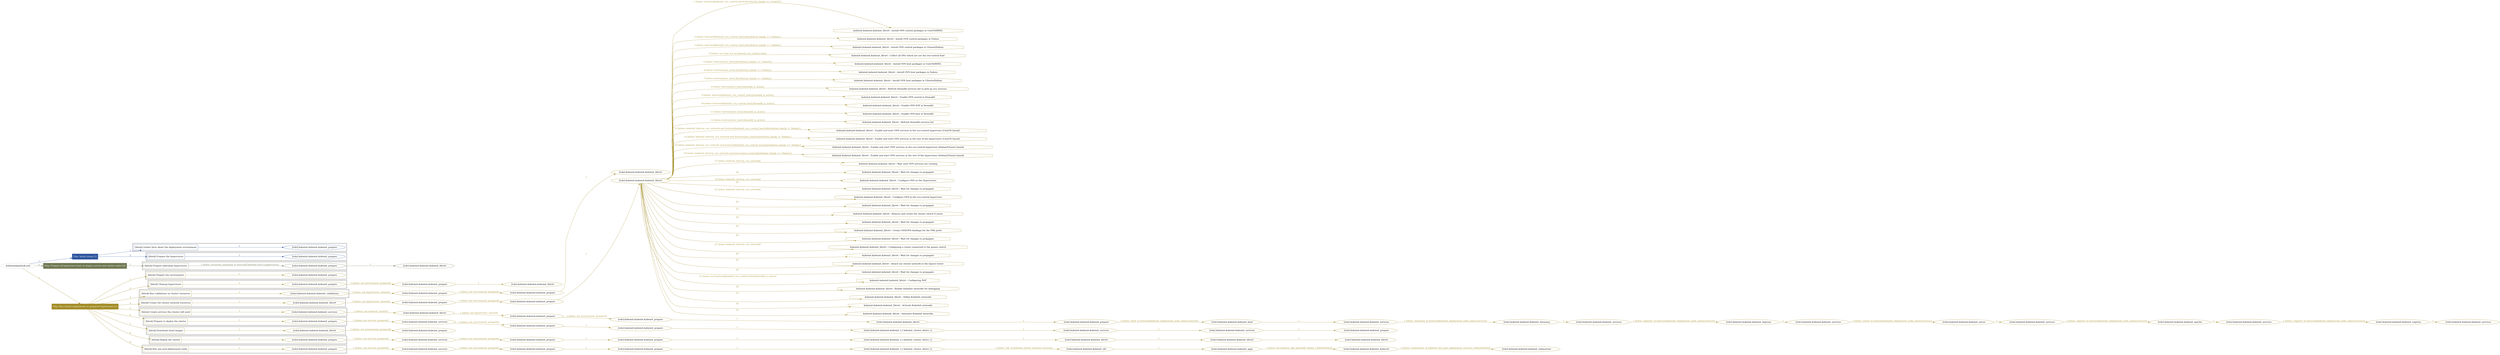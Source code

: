 digraph {
	graph [concentrate=true ordering=in rankdir=LR ratio=fill]
	edge [esep=5 sep=10]
	"kubeinit/playbook.yml" [id=root_node style=dotted]
	play_aa8a1164 [label="Play: Initial setup (1)" color="#2e569e" fontcolor="#ffffff" id=play_aa8a1164 shape=box style=filled tooltip=localhost]
	"kubeinit/playbook.yml" -> play_aa8a1164 [label="1 " color="#2e569e" fontcolor="#2e569e" id=edge_06601867 labeltooltip="1 " tooltip="1 "]
	subgraph "kubeinit.kubeinit.kubeinit_prepare" {
		role_4bb689d3 [label="[role] kubeinit.kubeinit.kubeinit_prepare" color="#2e569e" id=role_4bb689d3 tooltip="kubeinit.kubeinit.kubeinit_prepare"]
	}
	subgraph "kubeinit.kubeinit.kubeinit_prepare" {
		role_4627e370 [label="[role] kubeinit.kubeinit.kubeinit_prepare" color="#2e569e" id=role_4627e370 tooltip="kubeinit.kubeinit.kubeinit_prepare"]
	}
	subgraph "Play: Initial setup (1)" {
		play_aa8a1164 -> block_30afb9fa [label=1 color="#2e569e" fontcolor="#2e569e" id=edge_e6d8d65d labeltooltip=1 tooltip=1]
		subgraph cluster_block_30afb9fa {
			block_30afb9fa [label="[block] Gather facts about the deployment environment" color="#2e569e" id=block_30afb9fa labeltooltip="Gather facts about the deployment environment" shape=box tooltip="Gather facts about the deployment environment"]
			block_30afb9fa -> role_4bb689d3 [label="1 " color="#2e569e" fontcolor="#2e569e" id=edge_051b5b26 labeltooltip="1 " tooltip="1 "]
		}
		play_aa8a1164 -> block_9cf5914d [label=2 color="#2e569e" fontcolor="#2e569e" id=edge_3225a58e labeltooltip=2 tooltip=2]
		subgraph cluster_block_9cf5914d {
			block_9cf5914d [label="[block] Prepare the hypervisors" color="#2e569e" id=block_9cf5914d labeltooltip="Prepare the hypervisors" shape=box tooltip="Prepare the hypervisors"]
			block_9cf5914d -> role_4627e370 [label="1 " color="#2e569e" fontcolor="#2e569e" id=edge_e3abad60 labeltooltip="1 " tooltip="1 "]
		}
	}
	play_52723daf [label="Play: Prepare all hypervisor hosts to deploy service and cluster nodes (0)" color="#707953" fontcolor="#ffffff" id=play_52723daf shape=box style=filled tooltip="Play: Prepare all hypervisor hosts to deploy service and cluster nodes (0)"]
	"kubeinit/playbook.yml" -> play_52723daf [label="2 " color="#707953" fontcolor="#707953" id=edge_bdea8274 labeltooltip="2 " tooltip="2 "]
	subgraph "kubeinit.kubeinit.kubeinit_libvirt" {
		role_d6b12c61 [label="[role] kubeinit.kubeinit.kubeinit_libvirt" color="#707953" id=role_d6b12c61 tooltip="kubeinit.kubeinit.kubeinit_libvirt"]
	}
	subgraph "kubeinit.kubeinit.kubeinit_prepare" {
		role_0e143484 [label="[role] kubeinit.kubeinit.kubeinit_prepare" color="#707953" id=role_0e143484 tooltip="kubeinit.kubeinit.kubeinit_prepare"]
		role_0e143484 -> role_d6b12c61 [label="1 " color="#707953" fontcolor="#707953" id=edge_0586b7db labeltooltip="1 " tooltip="1 "]
	}
	subgraph "Play: Prepare all hypervisor hosts to deploy service and cluster nodes (0)" {
		play_52723daf -> block_334c2510 [label=1 color="#707953" fontcolor="#707953" id=edge_02b65649 labeltooltip=1 tooltip=1]
		subgraph cluster_block_334c2510 {
			block_334c2510 [label="[block] Prepare individual hypervisors" color="#707953" id=block_334c2510 labeltooltip="Prepare individual hypervisors" shape=box tooltip="Prepare individual hypervisors"]
			block_334c2510 -> role_0e143484 [label="1 [when: inventory_hostname in hostvars['kubeinit-facts'].hypervisors]" color="#707953" fontcolor="#707953" id=edge_73fe3179 labeltooltip="1 [when: inventory_hostname in hostvars['kubeinit-facts'].hypervisors]" tooltip="1 [when: inventory_hostname in hostvars['kubeinit-facts'].hypervisors]"]
		}
	}
	play_78fe11b5 [label="Play: Run cluster deployment on prepared hypervisors (1)" color="#a48d28" fontcolor="#ffffff" id=play_78fe11b5 shape=box style=filled tooltip=localhost]
	"kubeinit/playbook.yml" -> play_78fe11b5 [label="3 " color="#a48d28" fontcolor="#a48d28" id=edge_cf79c18e labeltooltip="3 " tooltip="3 "]
	subgraph "kubeinit.kubeinit.kubeinit_prepare" {
		role_4c95ae25 [label="[role] kubeinit.kubeinit.kubeinit_prepare" color="#a48d28" id=role_4c95ae25 tooltip="kubeinit.kubeinit.kubeinit_prepare"]
	}
	subgraph "kubeinit.kubeinit.kubeinit_libvirt" {
		role_9223da43 [label="[role] kubeinit.kubeinit.kubeinit_libvirt" color="#a48d28" id=role_9223da43 tooltip="kubeinit.kubeinit.kubeinit_libvirt"]
	}
	subgraph "kubeinit.kubeinit.kubeinit_prepare" {
		role_b6648165 [label="[role] kubeinit.kubeinit.kubeinit_prepare" color="#a48d28" id=role_b6648165 tooltip="kubeinit.kubeinit.kubeinit_prepare"]
		role_b6648165 -> role_9223da43 [label="1 " color="#a48d28" fontcolor="#a48d28" id=edge_08611e0c labeltooltip="1 " tooltip="1 "]
	}
	subgraph "kubeinit.kubeinit.kubeinit_prepare" {
		role_218617bb [label="[role] kubeinit.kubeinit.kubeinit_prepare" color="#a48d28" id=role_218617bb tooltip="kubeinit.kubeinit.kubeinit_prepare"]
		role_218617bb -> role_b6648165 [label="1 [when: not environment_prepared]" color="#a48d28" fontcolor="#a48d28" id=edge_653dab65 labeltooltip="1 [when: not environment_prepared]" tooltip="1 [when: not environment_prepared]"]
	}
	subgraph "kubeinit.kubeinit.kubeinit_libvirt" {
		role_b5df7c77 [label="[role] kubeinit.kubeinit.kubeinit_libvirt" color="#a48d28" id=role_b5df7c77 tooltip="kubeinit.kubeinit.kubeinit_libvirt"]
	}
	subgraph "kubeinit.kubeinit.kubeinit_prepare" {
		role_5a88a402 [label="[role] kubeinit.kubeinit.kubeinit_prepare" color="#a48d28" id=role_5a88a402 tooltip="kubeinit.kubeinit.kubeinit_prepare"]
		role_5a88a402 -> role_b5df7c77 [label="1 " color="#a48d28" fontcolor="#a48d28" id=edge_f2cbe877 labeltooltip="1 " tooltip="1 "]
	}
	subgraph "kubeinit.kubeinit.kubeinit_prepare" {
		role_97fc3e10 [label="[role] kubeinit.kubeinit.kubeinit_prepare" color="#a48d28" id=role_97fc3e10 tooltip="kubeinit.kubeinit.kubeinit_prepare"]
		role_97fc3e10 -> role_5a88a402 [label="1 [when: not environment_prepared]" color="#a48d28" fontcolor="#a48d28" id=edge_0b2d8825 labeltooltip="1 [when: not environment_prepared]" tooltip="1 [when: not environment_prepared]"]
	}
	subgraph "kubeinit.kubeinit.kubeinit_validations" {
		role_fb14c5b1 [label="[role] kubeinit.kubeinit.kubeinit_validations" color="#a48d28" id=role_fb14c5b1 tooltip="kubeinit.kubeinit.kubeinit_validations"]
		role_fb14c5b1 -> role_97fc3e10 [label="1 [when: not hypervisors_cleaned]" color="#a48d28" fontcolor="#a48d28" id=edge_23f7e922 labeltooltip="1 [when: not hypervisors_cleaned]" tooltip="1 [when: not hypervisors_cleaned]"]
	}
	subgraph "kubeinit.kubeinit.kubeinit_libvirt" {
		role_0a670168 [label="[role] kubeinit.kubeinit.kubeinit_libvirt" color="#a48d28" id=role_0a670168 tooltip="kubeinit.kubeinit.kubeinit_libvirt"]
		task_1aebe1fc [label="kubeinit.kubeinit.kubeinit_libvirt : Install OVN central packages in CentOS/RHEL" color="#a48d28" id=task_1aebe1fc shape=octagon tooltip="kubeinit.kubeinit.kubeinit_libvirt : Install OVN central packages in CentOS/RHEL"]
		role_0a670168 -> task_1aebe1fc [label="1 [when: hostvars[kubeinit_ovn_central_host].distribution_family == 'CentOS']" color="#a48d28" fontcolor="#a48d28" id=edge_38c33ccf labeltooltip="1 [when: hostvars[kubeinit_ovn_central_host].distribution_family == 'CentOS']" tooltip="1 [when: hostvars[kubeinit_ovn_central_host].distribution_family == 'CentOS']"]
		task_debc1d5b [label="kubeinit.kubeinit.kubeinit_libvirt : Install OVN central packages in Fedora" color="#a48d28" id=task_debc1d5b shape=octagon tooltip="kubeinit.kubeinit.kubeinit_libvirt : Install OVN central packages in Fedora"]
		role_0a670168 -> task_debc1d5b [label="2 [when: hostvars[kubeinit_ovn_central_host].distribution_family == 'Fedora']" color="#a48d28" fontcolor="#a48d28" id=edge_e276e287 labeltooltip="2 [when: hostvars[kubeinit_ovn_central_host].distribution_family == 'Fedora']" tooltip="2 [when: hostvars[kubeinit_ovn_central_host].distribution_family == 'Fedora']"]
		task_9d0d2e19 [label="kubeinit.kubeinit.kubeinit_libvirt : Install OVN central packages in Ubuntu/Debian" color="#a48d28" id=task_9d0d2e19 shape=octagon tooltip="kubeinit.kubeinit.kubeinit_libvirt : Install OVN central packages in Ubuntu/Debian"]
		role_0a670168 -> task_9d0d2e19 [label="3 [when: hostvars[kubeinit_ovn_central_host].distribution_family == 'Debian']" color="#a48d28" fontcolor="#a48d28" id=edge_c5128bc2 labeltooltip="3 [when: hostvars[kubeinit_ovn_central_host].distribution_family == 'Debian']" tooltip="3 [when: hostvars[kubeinit_ovn_central_host].distribution_family == 'Debian']"]
		task_971ddeb7 [label="kubeinit.kubeinit.kubeinit_libvirt : Collect all HVs which are not the ovn-central host" color="#a48d28" id=task_971ddeb7 shape=octagon tooltip="kubeinit.kubeinit.kubeinit_libvirt : Collect all HVs which are not the ovn-central host"]
		role_0a670168 -> task_971ddeb7 [label="4 [when: ovn_host not in kubeinit_ovn_central_host]" color="#a48d28" fontcolor="#a48d28" id=edge_43ebec32 labeltooltip="4 [when: ovn_host not in kubeinit_ovn_central_host]" tooltip="4 [when: ovn_host not in kubeinit_ovn_central_host]"]
		task_8dd91e75 [label="kubeinit.kubeinit.kubeinit_libvirt : Install OVN host packages in CentOS/RHEL" color="#a48d28" id=task_8dd91e75 shape=octagon tooltip="kubeinit.kubeinit.kubeinit_libvirt : Install OVN host packages in CentOS/RHEL"]
		role_0a670168 -> task_8dd91e75 [label="5 [when: hostvars[ovn_host].distribution_family == 'CentOS']" color="#a48d28" fontcolor="#a48d28" id=edge_561c0aa5 labeltooltip="5 [when: hostvars[ovn_host].distribution_family == 'CentOS']" tooltip="5 [when: hostvars[ovn_host].distribution_family == 'CentOS']"]
		task_74afdff1 [label="kubeinit.kubeinit.kubeinit_libvirt : Install OVN host packages in Fedora" color="#a48d28" id=task_74afdff1 shape=octagon tooltip="kubeinit.kubeinit.kubeinit_libvirt : Install OVN host packages in Fedora"]
		role_0a670168 -> task_74afdff1 [label="6 [when: hostvars[ovn_host].distribution_family == 'Fedora']" color="#a48d28" fontcolor="#a48d28" id=edge_0bba84c2 labeltooltip="6 [when: hostvars[ovn_host].distribution_family == 'Fedora']" tooltip="6 [when: hostvars[ovn_host].distribution_family == 'Fedora']"]
		task_9badb8f3 [label="kubeinit.kubeinit.kubeinit_libvirt : Install OVN host packages in Ubuntu/Debian" color="#a48d28" id=task_9badb8f3 shape=octagon tooltip="kubeinit.kubeinit.kubeinit_libvirt : Install OVN host packages in Ubuntu/Debian"]
		role_0a670168 -> task_9badb8f3 [label="7 [when: hostvars[ovn_host].distribution_family == 'Debian']" color="#a48d28" fontcolor="#a48d28" id=edge_dbd6ce94 labeltooltip="7 [when: hostvars[ovn_host].distribution_family == 'Debian']" tooltip="7 [when: hostvars[ovn_host].distribution_family == 'Debian']"]
		task_0dc0179a [label="kubeinit.kubeinit.kubeinit_libvirt : Refresh firewalld services list to pick up ovn services" color="#a48d28" id=task_0dc0179a shape=octagon tooltip="kubeinit.kubeinit.kubeinit_libvirt : Refresh firewalld services list to pick up ovn services"]
		role_0a670168 -> task_0dc0179a [label="8 [when: hostvars[ovn_host].firewalld_is_active]" color="#a48d28" fontcolor="#a48d28" id=edge_e1913889 labeltooltip="8 [when: hostvars[ovn_host].firewalld_is_active]" tooltip="8 [when: hostvars[ovn_host].firewalld_is_active]"]
		task_ab55eaba [label="kubeinit.kubeinit.kubeinit_libvirt : Enable OVN central in firewalld" color="#a48d28" id=task_ab55eaba shape=octagon tooltip="kubeinit.kubeinit.kubeinit_libvirt : Enable OVN central in firewalld"]
		role_0a670168 -> task_ab55eaba [label="9 [when: hostvars[kubeinit_ovn_central_host].firewalld_is_active]" color="#a48d28" fontcolor="#a48d28" id=edge_b621968d labeltooltip="9 [when: hostvars[kubeinit_ovn_central_host].firewalld_is_active]" tooltip="9 [when: hostvars[kubeinit_ovn_central_host].firewalld_is_active]"]
		task_adc1c9c7 [label="kubeinit.kubeinit.kubeinit_libvirt : Enable OVN NAT in firewalld" color="#a48d28" id=task_adc1c9c7 shape=octagon tooltip="kubeinit.kubeinit.kubeinit_libvirt : Enable OVN NAT in firewalld"]
		role_0a670168 -> task_adc1c9c7 [label="10 [when: hostvars[kubeinit_ovn_central_host].firewalld_is_active]" color="#a48d28" fontcolor="#a48d28" id=edge_42b20a0a labeltooltip="10 [when: hostvars[kubeinit_ovn_central_host].firewalld_is_active]" tooltip="10 [when: hostvars[kubeinit_ovn_central_host].firewalld_is_active]"]
		task_aa9661ab [label="kubeinit.kubeinit.kubeinit_libvirt : Enable OVN host in firewalld" color="#a48d28" id=task_aa9661ab shape=octagon tooltip="kubeinit.kubeinit.kubeinit_libvirt : Enable OVN host in firewalld"]
		role_0a670168 -> task_aa9661ab [label="11 [when: hostvars[ovn_host].firewalld_is_active]" color="#a48d28" fontcolor="#a48d28" id=edge_605cc2de labeltooltip="11 [when: hostvars[ovn_host].firewalld_is_active]" tooltip="11 [when: hostvars[ovn_host].firewalld_is_active]"]
		task_4ce98226 [label="kubeinit.kubeinit.kubeinit_libvirt : Refresh firewalld services list" color="#a48d28" id=task_4ce98226 shape=octagon tooltip="kubeinit.kubeinit.kubeinit_libvirt : Refresh firewalld services list"]
		role_0a670168 -> task_4ce98226 [label="12 [when: hostvars[ovn_host].firewalld_is_active]" color="#a48d28" fontcolor="#a48d28" id=edge_6d0a8350 labeltooltip="12 [when: hostvars[ovn_host].firewalld_is_active]" tooltip="12 [when: hostvars[ovn_host].firewalld_is_active]"]
		task_5852bfbe [label="kubeinit.kubeinit.kubeinit_libvirt : Enable and start OVN services in the ovn-central hypervisor (CentOS based)" color="#a48d28" id=task_5852bfbe shape=octagon tooltip="kubeinit.kubeinit.kubeinit_libvirt : Enable and start OVN services in the ovn-central hypervisor (CentOS based)"]
		role_0a670168 -> task_5852bfbe [label="13 [when: kubeinit_destroy_ovn_network and hostvars[kubeinit_ovn_central_host].distribution_family != 'Debian']" color="#a48d28" fontcolor="#a48d28" id=edge_c079ef64 labeltooltip="13 [when: kubeinit_destroy_ovn_network and hostvars[kubeinit_ovn_central_host].distribution_family != 'Debian']" tooltip="13 [when: kubeinit_destroy_ovn_network and hostvars[kubeinit_ovn_central_host].distribution_family != 'Debian']"]
		task_549754eb [label="kubeinit.kubeinit.kubeinit_libvirt : Enable and start OVN services in the rest of the hypervisors (CentOS based)" color="#a48d28" id=task_549754eb shape=octagon tooltip="kubeinit.kubeinit.kubeinit_libvirt : Enable and start OVN services in the rest of the hypervisors (CentOS based)"]
		role_0a670168 -> task_549754eb [label="14 [when: kubeinit_destroy_ovn_network and hostvars[ovn_host].distribution_family != 'Debian']" color="#a48d28" fontcolor="#a48d28" id=edge_356cc08b labeltooltip="14 [when: kubeinit_destroy_ovn_network and hostvars[ovn_host].distribution_family != 'Debian']" tooltip="14 [when: kubeinit_destroy_ovn_network and hostvars[ovn_host].distribution_family != 'Debian']"]
		task_7a683de3 [label="kubeinit.kubeinit.kubeinit_libvirt : Enable and start OVN services in the ovn-central hypervisor (Debian/Ubuntu based)" color="#a48d28" id=task_7a683de3 shape=octagon tooltip="kubeinit.kubeinit.kubeinit_libvirt : Enable and start OVN services in the ovn-central hypervisor (Debian/Ubuntu based)"]
		role_0a670168 -> task_7a683de3 [label="15 [when: kubeinit_destroy_ovn_network and hostvars[kubeinit_ovn_central_host].distribution_family == 'Debian']" color="#a48d28" fontcolor="#a48d28" id=edge_3a0b34a3 labeltooltip="15 [when: kubeinit_destroy_ovn_network and hostvars[kubeinit_ovn_central_host].distribution_family == 'Debian']" tooltip="15 [when: kubeinit_destroy_ovn_network and hostvars[kubeinit_ovn_central_host].distribution_family == 'Debian']"]
		task_d0592c25 [label="kubeinit.kubeinit.kubeinit_libvirt : Enable and start OVN services in the rest of the hypervisors (Debian/Ubuntu based)" color="#a48d28" id=task_d0592c25 shape=octagon tooltip="kubeinit.kubeinit.kubeinit_libvirt : Enable and start OVN services in the rest of the hypervisors (Debian/Ubuntu based)"]
		role_0a670168 -> task_d0592c25 [label="16 [when: kubeinit_destroy_ovn_network and hostvars[ovn_host].distribution_family == 'Debian']" color="#a48d28" fontcolor="#a48d28" id=edge_49d188a4 labeltooltip="16 [when: kubeinit_destroy_ovn_network and hostvars[ovn_host].distribution_family == 'Debian']" tooltip="16 [when: kubeinit_destroy_ovn_network and hostvars[ovn_host].distribution_family == 'Debian']"]
		task_be7d102e [label="kubeinit.kubeinit.kubeinit_libvirt : Wait until OVN services are running" color="#a48d28" id=task_be7d102e shape=octagon tooltip="kubeinit.kubeinit.kubeinit_libvirt : Wait until OVN services are running"]
		role_0a670168 -> task_be7d102e [label="17 [when: kubeinit_destroy_ovn_network]" color="#a48d28" fontcolor="#a48d28" id=edge_b4d4a021 labeltooltip="17 [when: kubeinit_destroy_ovn_network]" tooltip="17 [when: kubeinit_destroy_ovn_network]"]
		task_5d211659 [label="kubeinit.kubeinit.kubeinit_libvirt : Wait for changes to propagate" color="#a48d28" id=task_5d211659 shape=octagon tooltip="kubeinit.kubeinit.kubeinit_libvirt : Wait for changes to propagate"]
		role_0a670168 -> task_5d211659 [label="18 " color="#a48d28" fontcolor="#a48d28" id=edge_e2fc09ab labeltooltip="18 " tooltip="18 "]
		task_b386acae [label="kubeinit.kubeinit.kubeinit_libvirt : Configure OVS on the Hypervisors" color="#a48d28" id=task_b386acae shape=octagon tooltip="kubeinit.kubeinit.kubeinit_libvirt : Configure OVS on the Hypervisors"]
		role_0a670168 -> task_b386acae [label="19 [when: kubeinit_destroy_ovn_network]" color="#a48d28" fontcolor="#a48d28" id=edge_1a9f0cf1 labeltooltip="19 [when: kubeinit_destroy_ovn_network]" tooltip="19 [when: kubeinit_destroy_ovn_network]"]
		task_c3dd55b7 [label="kubeinit.kubeinit.kubeinit_libvirt : Wait for changes to propagate" color="#a48d28" id=task_c3dd55b7 shape=octagon tooltip="kubeinit.kubeinit.kubeinit_libvirt : Wait for changes to propagate"]
		role_0a670168 -> task_c3dd55b7 [label="20 " color="#a48d28" fontcolor="#a48d28" id=edge_abcf8d55 labeltooltip="20 " tooltip="20 "]
		task_1af4ba11 [label="kubeinit.kubeinit.kubeinit_libvirt : Configure OVN in the ovn-central hypervisor" color="#a48d28" id=task_1af4ba11 shape=octagon tooltip="kubeinit.kubeinit.kubeinit_libvirt : Configure OVN in the ovn-central hypervisor"]
		role_0a670168 -> task_1af4ba11 [label="21 [when: kubeinit_destroy_ovn_network]" color="#a48d28" fontcolor="#a48d28" id=edge_6bf67103 labeltooltip="21 [when: kubeinit_destroy_ovn_network]" tooltip="21 [when: kubeinit_destroy_ovn_network]"]
		task_320e5197 [label="kubeinit.kubeinit.kubeinit_libvirt : Wait for changes to propagate" color="#a48d28" id=task_320e5197 shape=octagon tooltip="kubeinit.kubeinit.kubeinit_libvirt : Wait for changes to propagate"]
		role_0a670168 -> task_320e5197 [label="22 " color="#a48d28" fontcolor="#a48d28" id=edge_45995d50 labeltooltip="22 " tooltip="22 "]
		task_32b813e7 [label="kubeinit.kubeinit.kubeinit_libvirt : Remove and create the cluster switch if exists" color="#a48d28" id=task_32b813e7 shape=octagon tooltip="kubeinit.kubeinit.kubeinit_libvirt : Remove and create the cluster switch if exists"]
		role_0a670168 -> task_32b813e7 [label="23 " color="#a48d28" fontcolor="#a48d28" id=edge_846dd99f labeltooltip="23 " tooltip="23 "]
		task_c931d7e8 [label="kubeinit.kubeinit.kubeinit_libvirt : Wait for changes to propagate" color="#a48d28" id=task_c931d7e8 shape=octagon tooltip="kubeinit.kubeinit.kubeinit_libvirt : Wait for changes to propagate"]
		role_0a670168 -> task_c931d7e8 [label="24 " color="#a48d28" fontcolor="#a48d28" id=edge_19a8f95a labeltooltip="24 " tooltip="24 "]
		task_beddda12 [label="kubeinit.kubeinit.kubeinit_libvirt : Create OVS/OVN bindings for the VMs ports" color="#a48d28" id=task_beddda12 shape=octagon tooltip="kubeinit.kubeinit.kubeinit_libvirt : Create OVS/OVN bindings for the VMs ports"]
		role_0a670168 -> task_beddda12 [label="25 " color="#a48d28" fontcolor="#a48d28" id=edge_63f04827 labeltooltip="25 " tooltip="25 "]
		task_142d5f47 [label="kubeinit.kubeinit.kubeinit_libvirt : Wait for changes to propagate" color="#a48d28" id=task_142d5f47 shape=octagon tooltip="kubeinit.kubeinit.kubeinit_libvirt : Wait for changes to propagate"]
		role_0a670168 -> task_142d5f47 [label="26 " color="#a48d28" fontcolor="#a48d28" id=edge_874e55cb labeltooltip="26 " tooltip="26 "]
		task_25040fed [label="kubeinit.kubeinit.kubeinit_libvirt : Configuring a router connected to the guests switch" color="#a48d28" id=task_25040fed shape=octagon tooltip="kubeinit.kubeinit.kubeinit_libvirt : Configuring a router connected to the guests switch"]
		role_0a670168 -> task_25040fed [label="27 [when: kubeinit_destroy_ovn_network]" color="#a48d28" fontcolor="#a48d28" id=edge_bbf46869 labeltooltip="27 [when: kubeinit_destroy_ovn_network]" tooltip="27 [when: kubeinit_destroy_ovn_network]"]
		task_f37efe1b [label="kubeinit.kubeinit.kubeinit_libvirt : Wait for changes to propagate" color="#a48d28" id=task_f37efe1b shape=octagon tooltip="kubeinit.kubeinit.kubeinit_libvirt : Wait for changes to propagate"]
		role_0a670168 -> task_f37efe1b [label="28 " color="#a48d28" fontcolor="#a48d28" id=edge_28be3830 labeltooltip="28 " tooltip="28 "]
		task_bee95261 [label="kubeinit.kubeinit.kubeinit_libvirt : Attach our cluster network to the logical router" color="#a48d28" id=task_bee95261 shape=octagon tooltip="kubeinit.kubeinit.kubeinit_libvirt : Attach our cluster network to the logical router"]
		role_0a670168 -> task_bee95261 [label="29 " color="#a48d28" fontcolor="#a48d28" id=edge_aaa38bd6 labeltooltip="29 " tooltip="29 "]
		task_0bc21d76 [label="kubeinit.kubeinit.kubeinit_libvirt : Wait for changes to propagate" color="#a48d28" id=task_0bc21d76 shape=octagon tooltip="kubeinit.kubeinit.kubeinit_libvirt : Wait for changes to propagate"]
		role_0a670168 -> task_0bc21d76 [label="30 " color="#a48d28" fontcolor="#a48d28" id=edge_28caca2a labeltooltip="30 " tooltip="30 "]
		task_e71c1742 [label="kubeinit.kubeinit.kubeinit_libvirt : Configuring NAT" color="#a48d28" id=task_e71c1742 shape=octagon tooltip="kubeinit.kubeinit.kubeinit_libvirt : Configuring NAT"]
		role_0a670168 -> task_e71c1742 [label="31 [when: not hostvars[kubeinit_ovn_central_host].firewalld_is_active]" color="#a48d28" fontcolor="#a48d28" id=edge_6ad4c24b labeltooltip="31 [when: not hostvars[kubeinit_ovn_central_host].firewalld_is_active]" tooltip="31 [when: not hostvars[kubeinit_ovn_central_host].firewalld_is_active]"]
		task_26de51e0 [label="kubeinit.kubeinit.kubeinit_libvirt : Render KubeInit networks for debugging" color="#a48d28" id=task_26de51e0 shape=octagon tooltip="kubeinit.kubeinit.kubeinit_libvirt : Render KubeInit networks for debugging"]
		role_0a670168 -> task_26de51e0 [label="32 " color="#a48d28" fontcolor="#a48d28" id=edge_e31b5775 labeltooltip="32 " tooltip="32 "]
		task_b95ad370 [label="kubeinit.kubeinit.kubeinit_libvirt : Define KubeInit networks" color="#a48d28" id=task_b95ad370 shape=octagon tooltip="kubeinit.kubeinit.kubeinit_libvirt : Define KubeInit networks"]
		role_0a670168 -> task_b95ad370 [label="33 " color="#a48d28" fontcolor="#a48d28" id=edge_9da3dac7 labeltooltip="33 " tooltip="33 "]
		task_30c48750 [label="kubeinit.kubeinit.kubeinit_libvirt : Activate KubeInit networks" color="#a48d28" id=task_30c48750 shape=octagon tooltip="kubeinit.kubeinit.kubeinit_libvirt : Activate KubeInit networks"]
		role_0a670168 -> task_30c48750 [label="34 " color="#a48d28" fontcolor="#a48d28" id=edge_f4b406aa labeltooltip="34 " tooltip="34 "]
		task_37d0d768 [label="kubeinit.kubeinit.kubeinit_libvirt : Autostart KubeInit networks" color="#a48d28" id=task_37d0d768 shape=octagon tooltip="kubeinit.kubeinit.kubeinit_libvirt : Autostart KubeInit networks"]
		role_0a670168 -> task_37d0d768 [label="35 " color="#a48d28" fontcolor="#a48d28" id=edge_fc2a56d5 labeltooltip="35 " tooltip="35 "]
	}
	subgraph "kubeinit.kubeinit.kubeinit_prepare" {
		role_9fc86904 [label="[role] kubeinit.kubeinit.kubeinit_prepare" color="#a48d28" id=role_9fc86904 tooltip="kubeinit.kubeinit.kubeinit_prepare"]
		role_9fc86904 -> role_0a670168 [label="1 " color="#a48d28" fontcolor="#a48d28" id=edge_a0603b35 labeltooltip="1 " tooltip="1 "]
	}
	subgraph "kubeinit.kubeinit.kubeinit_prepare" {
		role_88e4559d [label="[role] kubeinit.kubeinit.kubeinit_prepare" color="#a48d28" id=role_88e4559d tooltip="kubeinit.kubeinit.kubeinit_prepare"]
		role_88e4559d -> role_9fc86904 [label="1 [when: not environment_prepared]" color="#a48d28" fontcolor="#a48d28" id=edge_1b90be71 labeltooltip="1 [when: not environment_prepared]" tooltip="1 [when: not environment_prepared]"]
	}
	subgraph "kubeinit.kubeinit.kubeinit_libvirt" {
		role_88c72272 [label="[role] kubeinit.kubeinit.kubeinit_libvirt" color="#a48d28" id=role_88c72272 tooltip="kubeinit.kubeinit.kubeinit_libvirt"]
		role_88c72272 -> role_88e4559d [label="1 [when: not hypervisors_cleaned]" color="#a48d28" fontcolor="#a48d28" id=edge_6314a07b labeltooltip="1 [when: not hypervisors_cleaned]" tooltip="1 [when: not hypervisors_cleaned]"]
	}
	subgraph "kubeinit.kubeinit.kubeinit_services" {
		role_a2064a43 [label="[role] kubeinit.kubeinit.kubeinit_services" color="#a48d28" id=role_a2064a43 tooltip="kubeinit.kubeinit.kubeinit_services"]
	}
	subgraph "kubeinit.kubeinit.kubeinit_registry" {
		role_f02cc9f9 [label="[role] kubeinit.kubeinit.kubeinit_registry" color="#a48d28" id=role_f02cc9f9 tooltip="kubeinit.kubeinit.kubeinit_registry"]
		role_f02cc9f9 -> role_a2064a43 [label="1 " color="#a48d28" fontcolor="#a48d28" id=edge_d081f9fe labeltooltip="1 " tooltip="1 "]
	}
	subgraph "kubeinit.kubeinit.kubeinit_services" {
		role_ba73b05c [label="[role] kubeinit.kubeinit.kubeinit_services" color="#a48d28" id=role_ba73b05c tooltip="kubeinit.kubeinit.kubeinit_services"]
		role_ba73b05c -> role_f02cc9f9 [label="1 [when: 'registry' in hostvars[kubeinit_deployment_node_name].services]" color="#a48d28" fontcolor="#a48d28" id=edge_f2525df7 labeltooltip="1 [when: 'registry' in hostvars[kubeinit_deployment_node_name].services]" tooltip="1 [when: 'registry' in hostvars[kubeinit_deployment_node_name].services]"]
	}
	subgraph "kubeinit.kubeinit.kubeinit_apache" {
		role_147c83a1 [label="[role] kubeinit.kubeinit.kubeinit_apache" color="#a48d28" id=role_147c83a1 tooltip="kubeinit.kubeinit.kubeinit_apache"]
		role_147c83a1 -> role_ba73b05c [label="1 " color="#a48d28" fontcolor="#a48d28" id=edge_adcde93d labeltooltip="1 " tooltip="1 "]
	}
	subgraph "kubeinit.kubeinit.kubeinit_services" {
		role_32860e13 [label="[role] kubeinit.kubeinit.kubeinit_services" color="#a48d28" id=role_32860e13 tooltip="kubeinit.kubeinit.kubeinit_services"]
		role_32860e13 -> role_147c83a1 [label="1 [when: 'apache' in hostvars[kubeinit_deployment_node_name].services]" color="#a48d28" fontcolor="#a48d28" id=edge_28e0a2e3 labeltooltip="1 [when: 'apache' in hostvars[kubeinit_deployment_node_name].services]" tooltip="1 [when: 'apache' in hostvars[kubeinit_deployment_node_name].services]"]
	}
	subgraph "kubeinit.kubeinit.kubeinit_nexus" {
		role_ef23d531 [label="[role] kubeinit.kubeinit.kubeinit_nexus" color="#a48d28" id=role_ef23d531 tooltip="kubeinit.kubeinit.kubeinit_nexus"]
		role_ef23d531 -> role_32860e13 [label="1 " color="#a48d28" fontcolor="#a48d28" id=edge_dbf16296 labeltooltip="1 " tooltip="1 "]
	}
	subgraph "kubeinit.kubeinit.kubeinit_services" {
		role_52fa2038 [label="[role] kubeinit.kubeinit.kubeinit_services" color="#a48d28" id=role_52fa2038 tooltip="kubeinit.kubeinit.kubeinit_services"]
		role_52fa2038 -> role_ef23d531 [label="1 [when: 'nexus' in hostvars[kubeinit_deployment_node_name].services]" color="#a48d28" fontcolor="#a48d28" id=edge_4afc9fcf labeltooltip="1 [when: 'nexus' in hostvars[kubeinit_deployment_node_name].services]" tooltip="1 [when: 'nexus' in hostvars[kubeinit_deployment_node_name].services]"]
	}
	subgraph "kubeinit.kubeinit.kubeinit_haproxy" {
		role_7d8e8d2a [label="[role] kubeinit.kubeinit.kubeinit_haproxy" color="#a48d28" id=role_7d8e8d2a tooltip="kubeinit.kubeinit.kubeinit_haproxy"]
		role_7d8e8d2a -> role_52fa2038 [label="1 " color="#a48d28" fontcolor="#a48d28" id=edge_70b103b8 labeltooltip="1 " tooltip="1 "]
	}
	subgraph "kubeinit.kubeinit.kubeinit_services" {
		role_0fbe3ba5 [label="[role] kubeinit.kubeinit.kubeinit_services" color="#a48d28" id=role_0fbe3ba5 tooltip="kubeinit.kubeinit.kubeinit_services"]
		role_0fbe3ba5 -> role_7d8e8d2a [label="1 [when: 'haproxy' in hostvars[kubeinit_deployment_node_name].services]" color="#a48d28" fontcolor="#a48d28" id=edge_424abfa8 labeltooltip="1 [when: 'haproxy' in hostvars[kubeinit_deployment_node_name].services]" tooltip="1 [when: 'haproxy' in hostvars[kubeinit_deployment_node_name].services]"]
	}
	subgraph "kubeinit.kubeinit.kubeinit_dnsmasq" {
		role_becc9848 [label="[role] kubeinit.kubeinit.kubeinit_dnsmasq" color="#a48d28" id=role_becc9848 tooltip="kubeinit.kubeinit.kubeinit_dnsmasq"]
		role_becc9848 -> role_0fbe3ba5 [label="1 " color="#a48d28" fontcolor="#a48d28" id=edge_6e9dd011 labeltooltip="1 " tooltip="1 "]
	}
	subgraph "kubeinit.kubeinit.kubeinit_services" {
		role_d9c77bb8 [label="[role] kubeinit.kubeinit.kubeinit_services" color="#a48d28" id=role_d9c77bb8 tooltip="kubeinit.kubeinit.kubeinit_services"]
		role_d9c77bb8 -> role_becc9848 [label="1 [when: 'dnsmasq' in hostvars[kubeinit_deployment_node_name].services]" color="#a48d28" fontcolor="#a48d28" id=edge_32c9d031 labeltooltip="1 [when: 'dnsmasq' in hostvars[kubeinit_deployment_node_name].services]" tooltip="1 [when: 'dnsmasq' in hostvars[kubeinit_deployment_node_name].services]"]
	}
	subgraph "kubeinit.kubeinit.kubeinit_bind" {
		role_897642cd [label="[role] kubeinit.kubeinit.kubeinit_bind" color="#a48d28" id=role_897642cd tooltip="kubeinit.kubeinit.kubeinit_bind"]
		role_897642cd -> role_d9c77bb8 [label="1 " color="#a48d28" fontcolor="#a48d28" id=edge_0f38e20e labeltooltip="1 " tooltip="1 "]
	}
	subgraph "kubeinit.kubeinit.kubeinit_prepare" {
		role_20f3ac1c [label="[role] kubeinit.kubeinit.kubeinit_prepare" color="#a48d28" id=role_20f3ac1c tooltip="kubeinit.kubeinit.kubeinit_prepare"]
		role_20f3ac1c -> role_897642cd [label="1 [when: 'bind' in hostvars[kubeinit_deployment_node_name].services]" color="#a48d28" fontcolor="#a48d28" id=edge_e7c3b0a9 labeltooltip="1 [when: 'bind' in hostvars[kubeinit_deployment_node_name].services]" tooltip="1 [when: 'bind' in hostvars[kubeinit_deployment_node_name].services]"]
	}
	subgraph "kubeinit.kubeinit.kubeinit_libvirt" {
		role_5815bf0e [label="[role] kubeinit.kubeinit.kubeinit_libvirt" color="#a48d28" id=role_5815bf0e tooltip="kubeinit.kubeinit.kubeinit_libvirt"]
		role_5815bf0e -> role_20f3ac1c [label="1 " color="#a48d28" fontcolor="#a48d28" id=edge_13ce523d labeltooltip="1 " tooltip="1 "]
	}
	subgraph "kubeinit.kubeinit.kubeinit_prepare" {
		role_c32aefc2 [label="[role] kubeinit.kubeinit.kubeinit_prepare" color="#a48d28" id=role_c32aefc2 tooltip="kubeinit.kubeinit.kubeinit_prepare"]
		role_c32aefc2 -> role_5815bf0e [label="1 " color="#a48d28" fontcolor="#a48d28" id=edge_aabf0848 labeltooltip="1 " tooltip="1 "]
	}
	subgraph "kubeinit.kubeinit.kubeinit_prepare" {
		role_65e2918a [label="[role] kubeinit.kubeinit.kubeinit_prepare" color="#a48d28" id=role_65e2918a tooltip="kubeinit.kubeinit.kubeinit_prepare"]
		role_65e2918a -> role_c32aefc2 [label="1 [when: not environment_prepared]" color="#a48d28" fontcolor="#a48d28" id=edge_992580bd labeltooltip="1 [when: not environment_prepared]" tooltip="1 [when: not environment_prepared]"]
	}
	subgraph "kubeinit.kubeinit.kubeinit_libvirt" {
		role_478c7f50 [label="[role] kubeinit.kubeinit.kubeinit_libvirt" color="#a48d28" id=role_478c7f50 tooltip="kubeinit.kubeinit.kubeinit_libvirt"]
		role_478c7f50 -> role_65e2918a [label="1 [when: not hypervisors_cleaned]" color="#a48d28" fontcolor="#a48d28" id=edge_ee6b409e labeltooltip="1 [when: not hypervisors_cleaned]" tooltip="1 [when: not hypervisors_cleaned]"]
	}
	subgraph "kubeinit.kubeinit.kubeinit_services" {
		role_508b563a [label="[role] kubeinit.kubeinit.kubeinit_services" color="#a48d28" id=role_508b563a tooltip="kubeinit.kubeinit.kubeinit_services"]
		role_508b563a -> role_478c7f50 [label="1 [when: not network_created]" color="#a48d28" fontcolor="#a48d28" id=edge_ebe21c93 labeltooltip="1 [when: not network_created]" tooltip="1 [when: not network_created]"]
	}
	subgraph "kubeinit.kubeinit.kubeinit_prepare" {
		role_ee5ab162 [label="[role] kubeinit.kubeinit.kubeinit_prepare" color="#a48d28" id=role_ee5ab162 tooltip="kubeinit.kubeinit.kubeinit_prepare"]
	}
	subgraph "kubeinit.kubeinit.kubeinit_services" {
		role_e93f9d1e [label="[role] kubeinit.kubeinit.kubeinit_services" color="#a48d28" id=role_e93f9d1e tooltip="kubeinit.kubeinit.kubeinit_services"]
		role_e93f9d1e -> role_ee5ab162 [label="1 " color="#a48d28" fontcolor="#a48d28" id=edge_1a076c9b labeltooltip="1 " tooltip="1 "]
	}
	subgraph "kubeinit.kubeinit.kubeinit_services" {
		role_e0131cd7 [label="[role] kubeinit.kubeinit.kubeinit_services" color="#a48d28" id=role_e0131cd7 tooltip="kubeinit.kubeinit.kubeinit_services"]
		role_e0131cd7 -> role_e93f9d1e [label="1 " color="#a48d28" fontcolor="#a48d28" id=edge_d9b5ef83 labeltooltip="1 " tooltip="1 "]
	}
	subgraph "kubeinit.kubeinit.kubeinit_{{ kubeinit_cluster_distro }}" {
		role_763779a2 [label="[role] kubeinit.kubeinit.kubeinit_{{ kubeinit_cluster_distro }}" color="#a48d28" id=role_763779a2 tooltip="kubeinit.kubeinit.kubeinit_{{ kubeinit_cluster_distro }}"]
		role_763779a2 -> role_e0131cd7 [label="1 " color="#a48d28" fontcolor="#a48d28" id=edge_f15477b0 labeltooltip="1 " tooltip="1 "]
	}
	subgraph "kubeinit.kubeinit.kubeinit_prepare" {
		role_96ae1a34 [label="[role] kubeinit.kubeinit.kubeinit_prepare" color="#a48d28" id=role_96ae1a34 tooltip="kubeinit.kubeinit.kubeinit_prepare"]
		role_96ae1a34 -> role_763779a2 [label="1 " color="#a48d28" fontcolor="#a48d28" id=edge_8bb05ff5 labeltooltip="1 " tooltip="1 "]
	}
	subgraph "kubeinit.kubeinit.kubeinit_prepare" {
		role_30281926 [label="[role] kubeinit.kubeinit.kubeinit_prepare" color="#a48d28" id=role_30281926 tooltip="kubeinit.kubeinit.kubeinit_prepare"]
		role_30281926 -> role_96ae1a34 [label="1 " color="#a48d28" fontcolor="#a48d28" id=edge_1918ded2 labeltooltip="1 " tooltip="1 "]
	}
	subgraph "kubeinit.kubeinit.kubeinit_services" {
		role_42fb9889 [label="[role] kubeinit.kubeinit.kubeinit_services" color="#a48d28" id=role_42fb9889 tooltip="kubeinit.kubeinit.kubeinit_services"]
		role_42fb9889 -> role_30281926 [label="1 [when: not environment_prepared]" color="#a48d28" fontcolor="#a48d28" id=edge_e192a45f labeltooltip="1 [when: not environment_prepared]" tooltip="1 [when: not environment_prepared]"]
	}
	subgraph "kubeinit.kubeinit.kubeinit_prepare" {
		role_b75dcddb [label="[role] kubeinit.kubeinit.kubeinit_prepare" color="#a48d28" id=role_b75dcddb tooltip="kubeinit.kubeinit.kubeinit_prepare"]
		role_b75dcddb -> role_42fb9889 [label="1 [when: not services_prepared]" color="#a48d28" fontcolor="#a48d28" id=edge_0f8c9f44 labeltooltip="1 [when: not services_prepared]" tooltip="1 [when: not services_prepared]"]
	}
	subgraph "kubeinit.kubeinit.kubeinit_prepare" {
		role_0fb3d6e7 [label="[role] kubeinit.kubeinit.kubeinit_prepare" color="#a48d28" id=role_0fb3d6e7 tooltip="kubeinit.kubeinit.kubeinit_prepare"]
	}
	subgraph "kubeinit.kubeinit.kubeinit_libvirt" {
		role_ca91b737 [label="[role] kubeinit.kubeinit.kubeinit_libvirt" color="#a48d28" id=role_ca91b737 tooltip="kubeinit.kubeinit.kubeinit_libvirt"]
		role_ca91b737 -> role_0fb3d6e7 [label="1 [when: not environment_prepared]" color="#a48d28" fontcolor="#a48d28" id=edge_569c1ba7 labeltooltip="1 [when: not environment_prepared]" tooltip="1 [when: not environment_prepared]"]
	}
	subgraph "kubeinit.kubeinit.kubeinit_libvirt" {
		role_0b5126e9 [label="[role] kubeinit.kubeinit.kubeinit_libvirt" color="#a48d28" id=role_0b5126e9 tooltip="kubeinit.kubeinit.kubeinit_libvirt"]
	}
	subgraph "kubeinit.kubeinit.kubeinit_libvirt" {
		role_b5c010d9 [label="[role] kubeinit.kubeinit.kubeinit_libvirt" color="#a48d28" id=role_b5c010d9 tooltip="kubeinit.kubeinit.kubeinit_libvirt"]
		role_b5c010d9 -> role_0b5126e9 [label="1 " color="#a48d28" fontcolor="#a48d28" id=edge_75f3a99d labeltooltip="1 " tooltip="1 "]
	}
	subgraph "kubeinit.kubeinit.kubeinit_libvirt" {
		role_ce51d663 [label="[role] kubeinit.kubeinit.kubeinit_libvirt" color="#a48d28" id=role_ce51d663 tooltip="kubeinit.kubeinit.kubeinit_libvirt"]
		role_ce51d663 -> role_b5c010d9 [label="1 " color="#a48d28" fontcolor="#a48d28" id=edge_4e213b6c labeltooltip="1 " tooltip="1 "]
	}
	subgraph "kubeinit.kubeinit.kubeinit_{{ kubeinit_cluster_distro }}" {
		role_fcd53695 [label="[role] kubeinit.kubeinit.kubeinit_{{ kubeinit_cluster_distro }}" color="#a48d28" id=role_fcd53695 tooltip="kubeinit.kubeinit.kubeinit_{{ kubeinit_cluster_distro }}"]
		role_fcd53695 -> role_ce51d663 [label="1 " color="#a48d28" fontcolor="#a48d28" id=edge_215f46ff labeltooltip="1 " tooltip="1 "]
	}
	subgraph "kubeinit.kubeinit.kubeinit_prepare" {
		role_c6c74d9f [label="[role] kubeinit.kubeinit.kubeinit_prepare" color="#a48d28" id=role_c6c74d9f tooltip="kubeinit.kubeinit.kubeinit_prepare"]
		role_c6c74d9f -> role_fcd53695 [label="1 " color="#a48d28" fontcolor="#a48d28" id=edge_0a2ee6f1 labeltooltip="1 " tooltip="1 "]
	}
	subgraph "kubeinit.kubeinit.kubeinit_prepare" {
		role_e9b86fba [label="[role] kubeinit.kubeinit.kubeinit_prepare" color="#a48d28" id=role_e9b86fba tooltip="kubeinit.kubeinit.kubeinit_prepare"]
		role_e9b86fba -> role_c6c74d9f [label="1 " color="#a48d28" fontcolor="#a48d28" id=edge_b87cec94 labeltooltip="1 " tooltip="1 "]
	}
	subgraph "kubeinit.kubeinit.kubeinit_services" {
		role_8cb89bf4 [label="[role] kubeinit.kubeinit.kubeinit_services" color="#a48d28" id=role_8cb89bf4 tooltip="kubeinit.kubeinit.kubeinit_services"]
		role_8cb89bf4 -> role_e9b86fba [label="1 [when: not environment_prepared]" color="#a48d28" fontcolor="#a48d28" id=edge_070df962 labeltooltip="1 [when: not environment_prepared]" tooltip="1 [when: not environment_prepared]"]
	}
	subgraph "kubeinit.kubeinit.kubeinit_prepare" {
		role_e94350ec [label="[role] kubeinit.kubeinit.kubeinit_prepare" color="#a48d28" id=role_e94350ec tooltip="kubeinit.kubeinit.kubeinit_prepare"]
		role_e94350ec -> role_8cb89bf4 [label="1 [when: not services_prepared]" color="#a48d28" fontcolor="#a48d28" id=edge_0eef745b labeltooltip="1 [when: not services_prepared]" tooltip="1 [when: not services_prepared]"]
	}
	subgraph "kubeinit.kubeinit.kubeinit_submariner" {
		role_93187d43 [label="[role] kubeinit.kubeinit.kubeinit_submariner" color="#a48d28" id=role_93187d43 tooltip="kubeinit.kubeinit.kubeinit_submariner"]
	}
	subgraph "kubeinit.kubeinit.kubeinit_kubevirt" {
		role_e029e5da [label="[role] kubeinit.kubeinit.kubeinit_kubevirt" color="#a48d28" id=role_e029e5da tooltip="kubeinit.kubeinit.kubeinit_kubevirt"]
		role_e029e5da -> role_93187d43 [label="1 [when: 'submariner' in kubeinit_fact_post_deployment_services | default(False)]" color="#a48d28" fontcolor="#a48d28" id=edge_3bcd5827 labeltooltip="1 [when: 'submariner' in kubeinit_fact_post_deployment_services | default(False)]" tooltip="1 [when: 'submariner' in kubeinit_fact_post_deployment_services | default(False)]"]
	}
	subgraph "kubeinit.kubeinit.kubeinit_apps" {
		role_a4163fad [label="[role] kubeinit.kubeinit.kubeinit_apps" color="#a48d28" id=role_a4163fad tooltip="kubeinit.kubeinit.kubeinit_apps"]
		role_a4163fad -> role_e029e5da [label="1 [when: not kubeinit_okd_openshift_deploy | default(False)]" color="#a48d28" fontcolor="#a48d28" id=edge_1f81c381 labeltooltip="1 [when: not kubeinit_okd_openshift_deploy | default(False)]" tooltip="1 [when: not kubeinit_okd_openshift_deploy | default(False)]"]
	}
	subgraph "kubeinit.kubeinit.kubeinit_nfs" {
		role_422f096e [label="[role] kubeinit.kubeinit.kubeinit_nfs" color="#a48d28" id=role_422f096e tooltip="kubeinit.kubeinit.kubeinit_nfs"]
		role_422f096e -> role_a4163fad [label="1 " color="#a48d28" fontcolor="#a48d28" id=edge_01d5beca labeltooltip="1 " tooltip="1 "]
	}
	subgraph "kubeinit.kubeinit.kubeinit_{{ kubeinit_cluster_distro }}" {
		role_263a01f1 [label="[role] kubeinit.kubeinit.kubeinit_{{ kubeinit_cluster_distro }}" color="#a48d28" id=role_263a01f1 tooltip="kubeinit.kubeinit.kubeinit_{{ kubeinit_cluster_distro }}"]
		role_263a01f1 -> role_422f096e [label="1 [when: 'nfs' in kubeinit_cluster_hostvars.services]" color="#a48d28" fontcolor="#a48d28" id=edge_a7648342 labeltooltip="1 [when: 'nfs' in kubeinit_cluster_hostvars.services]" tooltip="1 [when: 'nfs' in kubeinit_cluster_hostvars.services]"]
	}
	subgraph "kubeinit.kubeinit.kubeinit_prepare" {
		role_5461b97d [label="[role] kubeinit.kubeinit.kubeinit_prepare" color="#a48d28" id=role_5461b97d tooltip="kubeinit.kubeinit.kubeinit_prepare"]
		role_5461b97d -> role_263a01f1 [label="1 " color="#a48d28" fontcolor="#a48d28" id=edge_4d854068 labeltooltip="1 " tooltip="1 "]
	}
	subgraph "kubeinit.kubeinit.kubeinit_prepare" {
		role_6cbe007c [label="[role] kubeinit.kubeinit.kubeinit_prepare" color="#a48d28" id=role_6cbe007c tooltip="kubeinit.kubeinit.kubeinit_prepare"]
		role_6cbe007c -> role_5461b97d [label="1 " color="#a48d28" fontcolor="#a48d28" id=edge_bc9de2fc labeltooltip="1 " tooltip="1 "]
	}
	subgraph "kubeinit.kubeinit.kubeinit_services" {
		role_6e362d22 [label="[role] kubeinit.kubeinit.kubeinit_services" color="#a48d28" id=role_6e362d22 tooltip="kubeinit.kubeinit.kubeinit_services"]
		role_6e362d22 -> role_6cbe007c [label="1 [when: not environment_prepared]" color="#a48d28" fontcolor="#a48d28" id=edge_f0c14235 labeltooltip="1 [when: not environment_prepared]" tooltip="1 [when: not environment_prepared]"]
	}
	subgraph "kubeinit.kubeinit.kubeinit_prepare" {
		role_fd8af890 [label="[role] kubeinit.kubeinit.kubeinit_prepare" color="#a48d28" id=role_fd8af890 tooltip="kubeinit.kubeinit.kubeinit_prepare"]
		role_fd8af890 -> role_6e362d22 [label="1 [when: not services_prepared]" color="#a48d28" fontcolor="#a48d28" id=edge_6bbc445e labeltooltip="1 [when: not services_prepared]" tooltip="1 [when: not services_prepared]"]
	}
	subgraph "Play: Run cluster deployment on prepared hypervisors (1)" {
		play_78fe11b5 -> block_c9f0e978 [label=1 color="#a48d28" fontcolor="#a48d28" id=edge_d0dcffa2 labeltooltip=1 tooltip=1]
		subgraph cluster_block_c9f0e978 {
			block_c9f0e978 [label="[block] Prepare the environment" color="#a48d28" id=block_c9f0e978 labeltooltip="Prepare the environment" shape=box tooltip="Prepare the environment"]
			block_c9f0e978 -> role_4c95ae25 [label="1 " color="#a48d28" fontcolor="#a48d28" id=edge_cdc7ffad labeltooltip="1 " tooltip="1 "]
		}
		play_78fe11b5 -> block_36159642 [label=2 color="#a48d28" fontcolor="#a48d28" id=edge_c85b8a49 labeltooltip=2 tooltip=2]
		subgraph cluster_block_36159642 {
			block_36159642 [label="[block] Cleanup hypervisors" color="#a48d28" id=block_36159642 labeltooltip="Cleanup hypervisors" shape=box tooltip="Cleanup hypervisors"]
			block_36159642 -> role_218617bb [label="1 " color="#a48d28" fontcolor="#a48d28" id=edge_4ebd700e labeltooltip="1 " tooltip="1 "]
		}
		play_78fe11b5 -> block_33b704ca [label=3 color="#a48d28" fontcolor="#a48d28" id=edge_abd3c904 labeltooltip=3 tooltip=3]
		subgraph cluster_block_33b704ca {
			block_33b704ca [label="[block] Run validations on cluster resources" color="#a48d28" id=block_33b704ca labeltooltip="Run validations on cluster resources" shape=box tooltip="Run validations on cluster resources"]
			block_33b704ca -> role_fb14c5b1 [label="1 " color="#a48d28" fontcolor="#a48d28" id=edge_0dd114a4 labeltooltip="1 " tooltip="1 "]
		}
		play_78fe11b5 -> block_e5427409 [label=4 color="#a48d28" fontcolor="#a48d28" id=edge_c17c7753 labeltooltip=4 tooltip=4]
		subgraph cluster_block_e5427409 {
			block_e5427409 [label="[block] Create the cluster network resources" color="#a48d28" id=block_e5427409 labeltooltip="Create the cluster network resources" shape=box tooltip="Create the cluster network resources"]
			block_e5427409 -> role_88c72272 [label="1 " color="#a48d28" fontcolor="#a48d28" id=edge_07dce5bb labeltooltip="1 " tooltip="1 "]
		}
		play_78fe11b5 -> block_7196b3a4 [label=5 color="#a48d28" fontcolor="#a48d28" id=edge_ec83476b labeltooltip=5 tooltip=5]
		subgraph cluster_block_7196b3a4 {
			block_7196b3a4 [label="[block] Create services the cluster will need" color="#a48d28" id=block_7196b3a4 labeltooltip="Create services the cluster will need" shape=box tooltip="Create services the cluster will need"]
			block_7196b3a4 -> role_508b563a [label="1 " color="#a48d28" fontcolor="#a48d28" id=edge_0d0edf09 labeltooltip="1 " tooltip="1 "]
		}
		play_78fe11b5 -> block_93e319aa [label=6 color="#a48d28" fontcolor="#a48d28" id=edge_8b94549d labeltooltip=6 tooltip=6]
		subgraph cluster_block_93e319aa {
			block_93e319aa [label="[block] Prepare to deploy the cluster" color="#a48d28" id=block_93e319aa labeltooltip="Prepare to deploy the cluster" shape=box tooltip="Prepare to deploy the cluster"]
			block_93e319aa -> role_b75dcddb [label="1 " color="#a48d28" fontcolor="#a48d28" id=edge_29fc60d6 labeltooltip="1 " tooltip="1 "]
		}
		play_78fe11b5 -> block_1a3521eb [label=7 color="#a48d28" fontcolor="#a48d28" id=edge_5a821ae6 labeltooltip=7 tooltip=7]
		subgraph cluster_block_1a3521eb {
			block_1a3521eb [label="[block] Download cloud images" color="#a48d28" id=block_1a3521eb labeltooltip="Download cloud images" shape=box tooltip="Download cloud images"]
			block_1a3521eb -> role_ca91b737 [label="1 " color="#a48d28" fontcolor="#a48d28" id=edge_06d17979 labeltooltip="1 " tooltip="1 "]
		}
		play_78fe11b5 -> block_7a55ab05 [label=8 color="#a48d28" fontcolor="#a48d28" id=edge_042c94de labeltooltip=8 tooltip=8]
		subgraph cluster_block_7a55ab05 {
			block_7a55ab05 [label="[block] Deploy the cluster" color="#a48d28" id=block_7a55ab05 labeltooltip="Deploy the cluster" shape=box tooltip="Deploy the cluster"]
			block_7a55ab05 -> role_e94350ec [label="1 " color="#a48d28" fontcolor="#a48d28" id=edge_bcda6c91 labeltooltip="1 " tooltip="1 "]
		}
		play_78fe11b5 -> block_5c878900 [label=9 color="#a48d28" fontcolor="#a48d28" id=edge_b27c6b11 labeltooltip=9 tooltip=9]
		subgraph cluster_block_5c878900 {
			block_5c878900 [label="[block] Run any post-deployment tasks" color="#a48d28" id=block_5c878900 labeltooltip="Run any post-deployment tasks" shape=box tooltip="Run any post-deployment tasks"]
			block_5c878900 -> role_fd8af890 [label="1 " color="#a48d28" fontcolor="#a48d28" id=edge_3cc65fff labeltooltip="1 " tooltip="1 "]
		}
	}
}
